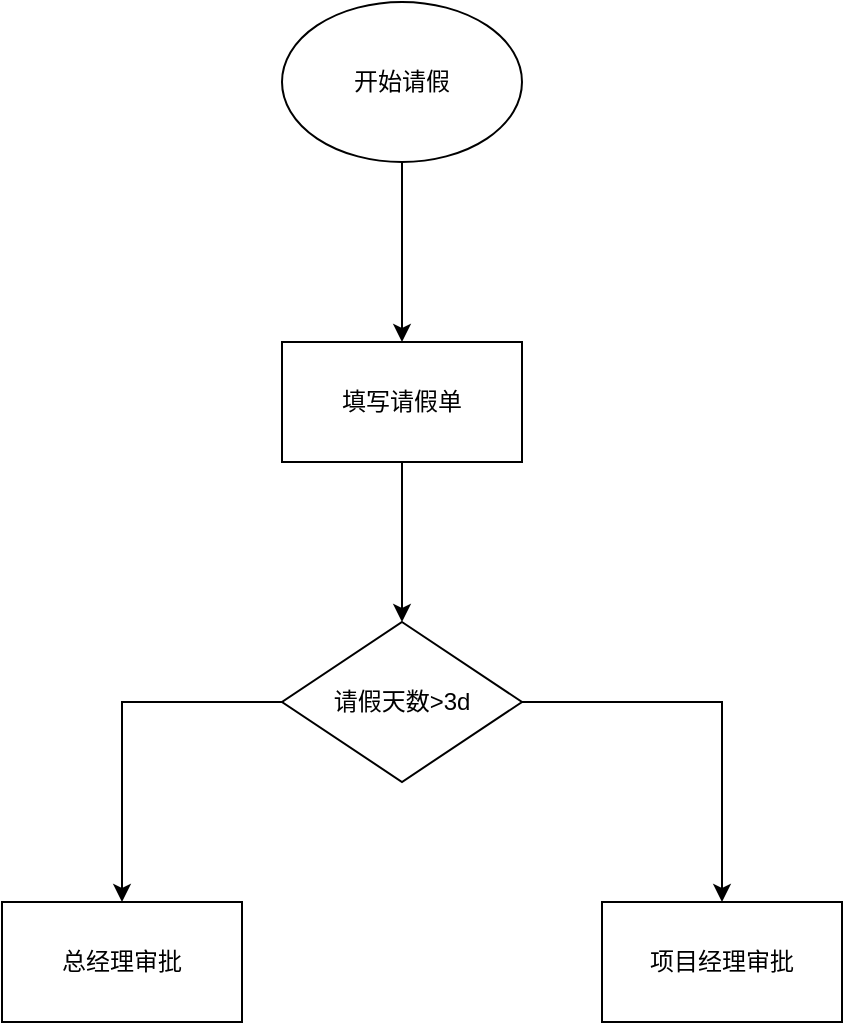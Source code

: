 <mxfile version="20.8.3" type="github">
  <diagram id="MX9Qmi8M_sFheramKIFN" name="第 1 页">
    <mxGraphModel dx="880" dy="476" grid="1" gridSize="10" guides="1" tooltips="1" connect="1" arrows="1" fold="1" page="1" pageScale="1" pageWidth="827" pageHeight="1169" math="0" shadow="0">
      <root>
        <mxCell id="0" />
        <mxCell id="1" parent="0" />
        <mxCell id="4_AB8BetUTnTFRuUd45v-13" style="edgeStyle=orthogonalEdgeStyle;rounded=0;orthogonalLoop=1;jettySize=auto;html=1;entryX=0.5;entryY=1;entryDx=0;entryDy=0;" edge="1" parent="1" source="4_AB8BetUTnTFRuUd45v-4">
          <mxGeometry relative="1" as="geometry">
            <mxPoint x="110" y="290" as="targetPoint" />
          </mxGeometry>
        </mxCell>
        <mxCell id="4_AB8BetUTnTFRuUd45v-43" value="" style="edgeStyle=orthogonalEdgeStyle;rounded=0;orthogonalLoop=1;jettySize=auto;html=1;" edge="1" parent="1" source="4_AB8BetUTnTFRuUd45v-41" target="4_AB8BetUTnTFRuUd45v-42">
          <mxGeometry relative="1" as="geometry" />
        </mxCell>
        <mxCell id="4_AB8BetUTnTFRuUd45v-41" value="开始请假" style="ellipse;whiteSpace=wrap;html=1;" vertex="1" parent="1">
          <mxGeometry x="330" y="110" width="120" height="80" as="geometry" />
        </mxCell>
        <mxCell id="4_AB8BetUTnTFRuUd45v-45" value="" style="edgeStyle=orthogonalEdgeStyle;rounded=0;orthogonalLoop=1;jettySize=auto;html=1;" edge="1" parent="1" source="4_AB8BetUTnTFRuUd45v-42" target="4_AB8BetUTnTFRuUd45v-44">
          <mxGeometry relative="1" as="geometry" />
        </mxCell>
        <mxCell id="4_AB8BetUTnTFRuUd45v-42" value="填写请假单" style="whiteSpace=wrap;html=1;" vertex="1" parent="1">
          <mxGeometry x="330" y="280" width="120" height="60" as="geometry" />
        </mxCell>
        <mxCell id="4_AB8BetUTnTFRuUd45v-47" value="" style="edgeStyle=orthogonalEdgeStyle;rounded=0;orthogonalLoop=1;jettySize=auto;html=1;entryX=0.5;entryY=0;entryDx=0;entryDy=0;entryPerimeter=0;" edge="1" parent="1" source="4_AB8BetUTnTFRuUd45v-44" target="4_AB8BetUTnTFRuUd45v-46">
          <mxGeometry relative="1" as="geometry" />
        </mxCell>
        <mxCell id="4_AB8BetUTnTFRuUd45v-53" value="" style="edgeStyle=orthogonalEdgeStyle;rounded=0;orthogonalLoop=1;jettySize=auto;html=1;" edge="1" parent="1" source="4_AB8BetUTnTFRuUd45v-44" target="4_AB8BetUTnTFRuUd45v-52">
          <mxGeometry relative="1" as="geometry" />
        </mxCell>
        <mxCell id="4_AB8BetUTnTFRuUd45v-44" value="请假天数&amp;gt;3d" style="rhombus;whiteSpace=wrap;html=1;" vertex="1" parent="1">
          <mxGeometry x="330" y="420" width="120" height="80" as="geometry" />
        </mxCell>
        <mxCell id="4_AB8BetUTnTFRuUd45v-46" value="项目经理审批" style="whiteSpace=wrap;html=1;" vertex="1" parent="1">
          <mxGeometry x="490" y="560" width="120" height="60" as="geometry" />
        </mxCell>
        <mxCell id="4_AB8BetUTnTFRuUd45v-52" value="总经理审批" style="whiteSpace=wrap;html=1;" vertex="1" parent="1">
          <mxGeometry x="190" y="560" width="120" height="60" as="geometry" />
        </mxCell>
      </root>
    </mxGraphModel>
  </diagram>
</mxfile>
